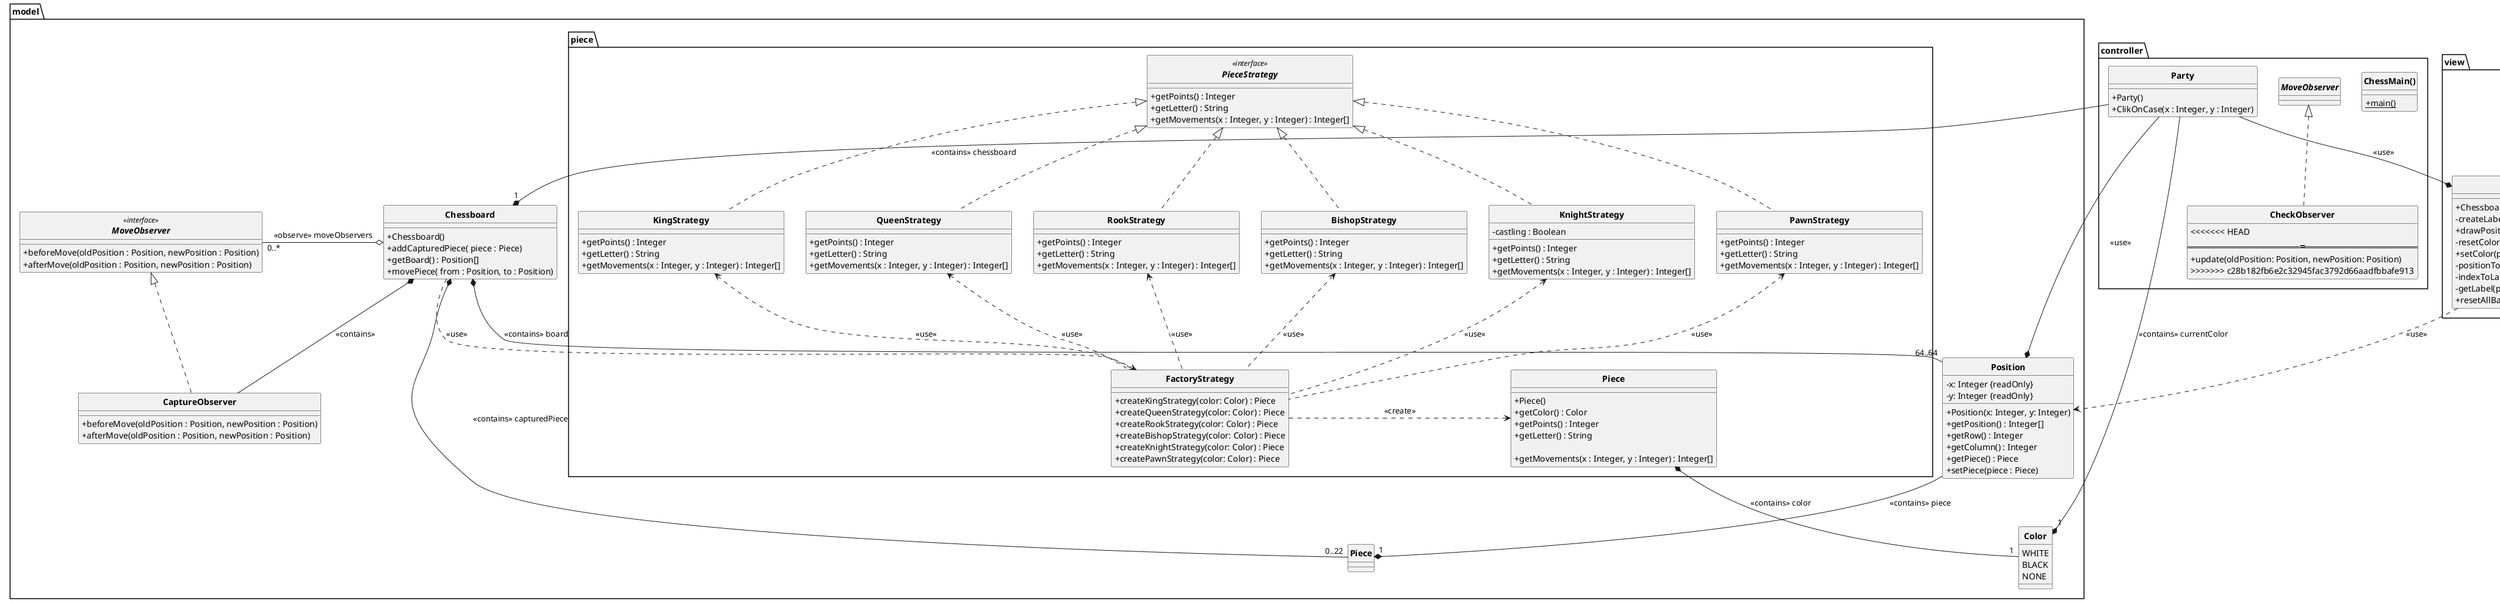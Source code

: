 
@startuml chess
' https://plantuml.com/class-diagram

skinparam style strictuml
skinparam ClassAttributeIconSize 0
skinparam ClassFontStyle bold

package "model" {
    enum Color {
        WHITE
        BLACK
        NONE
    }

    class Position {
        - x: Integer {readOnly}
        - y: Integer {readOnly}
        + Position(x: Integer, y: Integer)
        + getPosition() : Integer[]
        + getRow() : Integer
        + getColumn() : Integer
        + getPiece() : Piece
        + setPiece(piece : Piece)
    }
    Position  --* "1" Piece : <<contains>> piece

    class Chessboard {
        + Chessboard()
        + addCapturedPiece( piece : Piece)
        + getBoard() : Position[]
        + movePiece( from : Position, to : Position)
   }
    Chessboard *-- "64..64" Position : <<contains>> board
    Chessboard *-- "0..22" Piece : <<contains>> capturedPiece
    Chessboard o- "0..*" MoveObserver : <<observe>> moveObservers

    package "piece" {
        class Piece {
            + Piece()
            + getColor() : Color
            + getPoints() : Integer
            + getLetter() : String

            + getMovements(x : Integer, y : Integer) : Integer[]
        }
        Piece *-- "1" Color : <<contains>> color

        interface PieceStrategy <<interface>> {
            + getPoints() : Integer
            + getLetter() : String
            + getMovements(x : Integer, y : Integer) : Integer[]
        }

        class KingStrategy implements PieceStrategy{
            + getPoints() : Integer
            + getLetter() : String
            + getMovements(x : Integer, y : Integer) : Integer[]
        }

        class QueenStrategy implements PieceStrategy{
            +getPoints() : Integer
            +getLetter() : String
            + getMovements(x : Integer, y : Integer) : Integer[]
        }

        class RookStrategy implements PieceStrategy {
            + getPoints() : Integer
            + getLetter() : String
            + getMovements(x : Integer, y : Integer) : Integer[]
        }

        class BishopStrategy implements PieceStrategy{
            + getPoints() : Integer
            + getLetter() : String
            + getMovements(x : Integer, y : Integer) : Integer[]
        }

        class KnightStrategy implements PieceStrategy {
            + getPoints() : Integer
            + getLetter() : String
            + getMovements(x : Integer, y : Integer) : Integer[]
            - castling : Boolean
        }

        class PawnStrategy implements PieceStrategy{
            + getPoints() : Integer
            + getLetter() : String
            + getMovements(x : Integer, y : Integer) : Integer[]
        }

        class FactoryStrategy {
            + createKingStrategy(color: Color) : Piece
            + createQueenStrategy(color: Color) : Piece
            + createRookStrategy(color: Color) : Piece
            + createBishopStrategy(color: Color) : Piece
            + createKnightStrategy(color: Color) : Piece
            + createPawnStrategy(color: Color) : Piece
        }

        KingStrategy <.. FactoryStrategy : <<use>>
        QueenStrategy <.. FactoryStrategy : <<use>>
        RookStrategy <.. FactoryStrategy : <<use>>
        BishopStrategy <.. FactoryStrategy : <<use>>
        KnightStrategy <.. FactoryStrategy : <<use>>
        PawnStrategy <.. FactoryStrategy : <<use>>

        FactoryStrategy .> Piece : <<create>>
    }

    interface MoveObserver <<interface>> {
         + beforeMove(oldPosition : Position, newPosition : Position)
         + afterMove(oldPosition : Position, newPosition : Position)
    }

    Chessboard ..> FactoryStrategy : <<use>>

    class CaptureObserver implements MoveObserver{
            + beforeMove(oldPosition : Position, newPosition : Position)
            + afterMove(oldPosition : Position, newPosition : Position)
    }
    CaptureObserver --* Chessboard : <<contains>>

}


package "view" {
    class ChessboardView extends JFrame {
        + ChessboardView()
        - createLabel(x: Integer, y: Integer) : JLabel
        + drawPosition(position: Position)
        - resetColor(label: JLabel, x: Integer, y: Integer)
        + setColor(position: Position, color: java.awt.Color)
        - positionToIndex(position: Position) : Integer
        - indexToLabel(index: Integer) : JLabel
        - getLabel(position: Position) : JLabel
        + resetAllBackground()
    }
    ChessboardView ..> Position : <<use>>
}

package "controller" {
    class ChessMain() {
        + {static} main()
    }

    class CheckObserver implements MoveObserver {
<<<<<<< HEAD
=======
        + update(oldPosition: Position, newPosition: Position)
>>>>>>> c28b182fb6e2c32945fac3792d66aadfbbafe913
    }

    class Party {
        + Party()
        + ClikOnCase(x : Integer, y : Integer)
    }

    Party --* "1" Chessboard: <<contains>> chessboard
    Party --* ChessboardView: <<use>> 
    Party --* "1" Color: <<contains>> currentColor
    Party --* Position: <<use>>
}


@enduml
